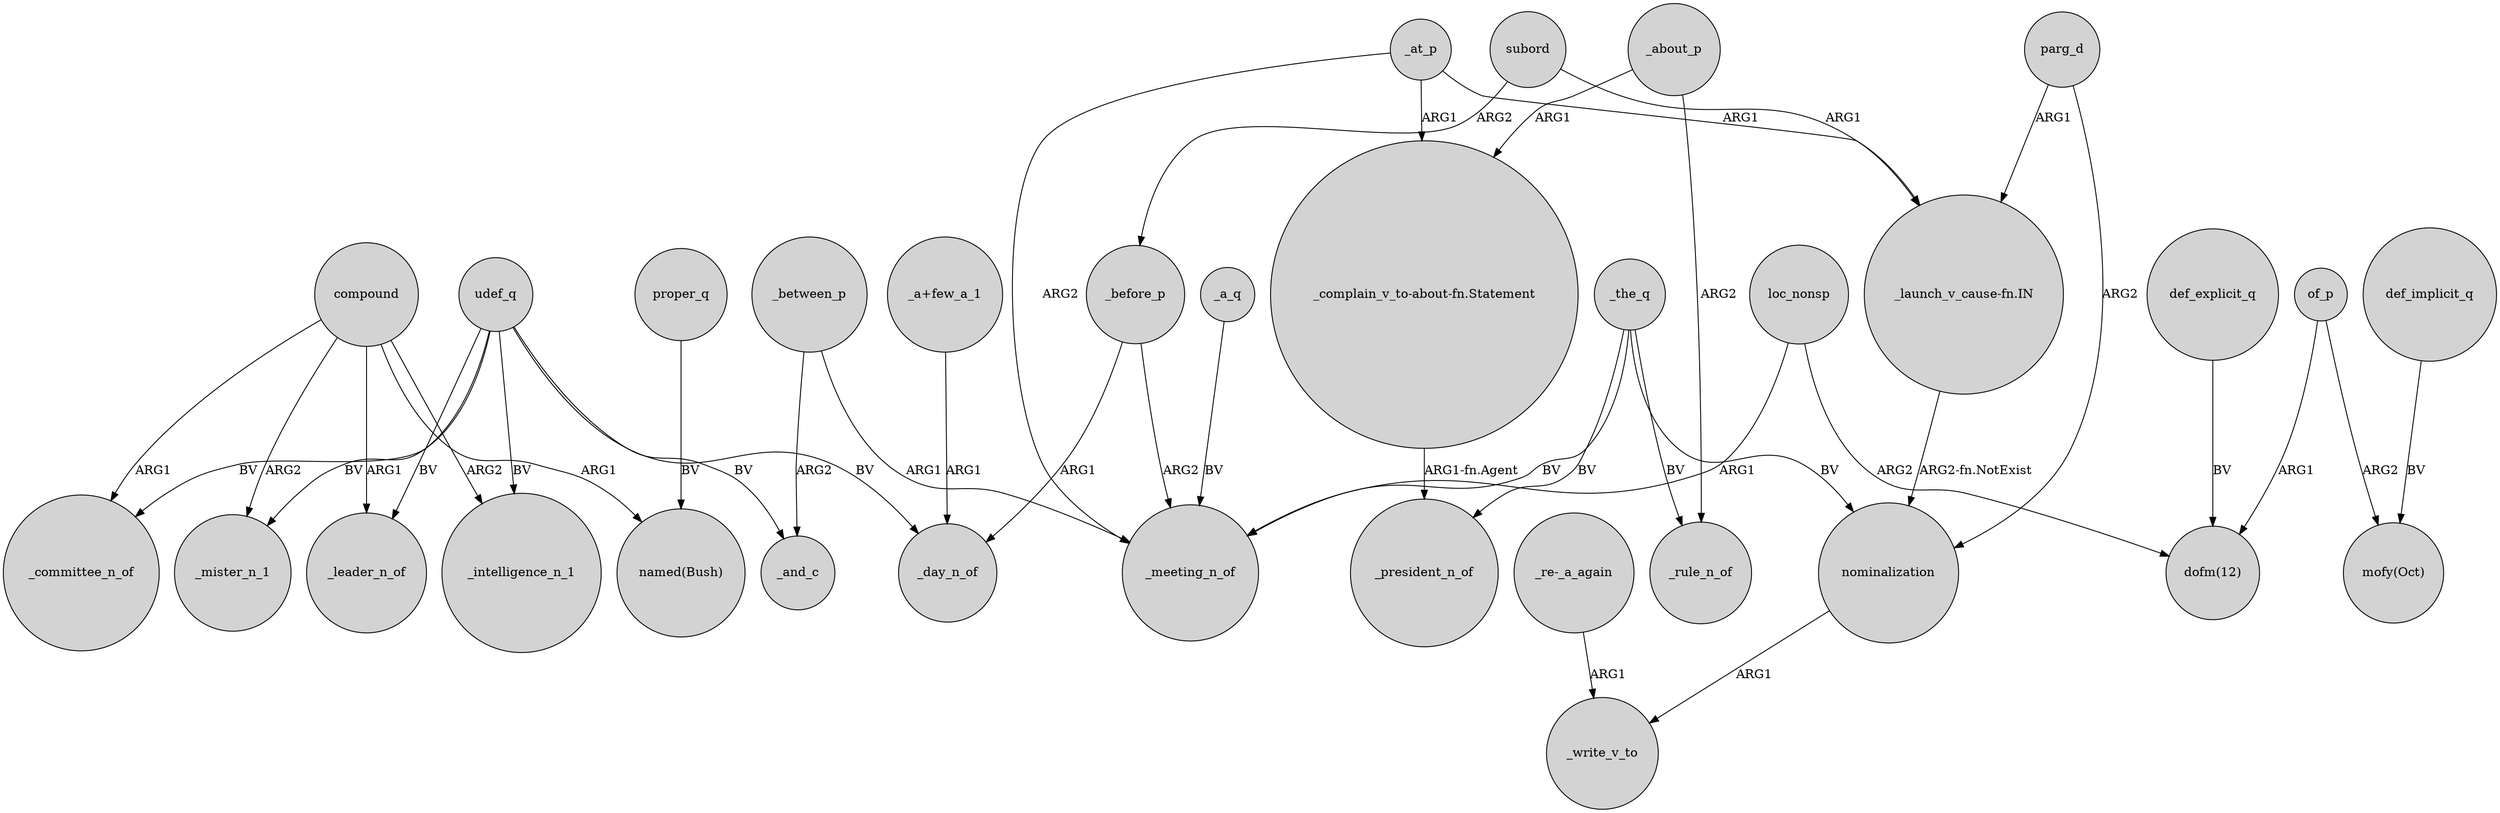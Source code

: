 digraph {
	node [shape=circle style=filled]
	compound -> _intelligence_n_1 [label=ARG2]
	def_implicit_q -> "mofy(Oct)" [label=BV]
	_about_p -> "_complain_v_to-about-fn.Statement" [label=ARG1]
	_the_q -> _meeting_n_of [label=BV]
	compound -> _mister_n_1 [label=ARG2]
	udef_q -> _mister_n_1 [label=BV]
	udef_q -> _committee_n_of [label=BV]
	compound -> _leader_n_of [label=ARG1]
	of_p -> "mofy(Oct)" [label=ARG2]
	udef_q -> _day_n_of [label=BV]
	_at_p -> "_complain_v_to-about-fn.Statement" [label=ARG1]
	_before_p -> _day_n_of [label=ARG1]
	_a_q -> _meeting_n_of [label=BV]
	loc_nonsp -> _meeting_n_of [label=ARG1]
	parg_d -> "_launch_v_cause-fn.IN" [label=ARG1]
	_at_p -> _meeting_n_of [label=ARG2]
	"_a+few_a_1" -> _day_n_of [label=ARG1]
	"_complain_v_to-about-fn.Statement" -> _president_n_of [label="ARG1-fn.Agent"]
	of_p -> "dofm(12)" [label=ARG1]
	_between_p -> _meeting_n_of [label=ARG1]
	"_launch_v_cause-fn.IN" -> nominalization [label="ARG2-fn.NotExist"]
	parg_d -> nominalization [label=ARG2]
	loc_nonsp -> "dofm(12)" [label=ARG2]
	_about_p -> _rule_n_of [label=ARG2]
	udef_q -> _intelligence_n_1 [label=BV]
	_between_p -> _and_c [label=ARG2]
	_the_q -> _president_n_of [label=BV]
	proper_q -> "named(Bush)" [label=BV]
	_at_p -> "_launch_v_cause-fn.IN" [label=ARG1]
	def_explicit_q -> "dofm(12)" [label=BV]
	_the_q -> _rule_n_of [label=BV]
	nominalization -> _write_v_to [label=ARG1]
	subord -> _before_p [label=ARG2]
	compound -> _committee_n_of [label=ARG1]
	udef_q -> _and_c [label=BV]
	subord -> "_launch_v_cause-fn.IN" [label=ARG1]
	udef_q -> _leader_n_of [label=BV]
	_before_p -> _meeting_n_of [label=ARG2]
	_the_q -> nominalization [label=BV]
	compound -> "named(Bush)" [label=ARG1]
	"_re-_a_again" -> _write_v_to [label=ARG1]
}

